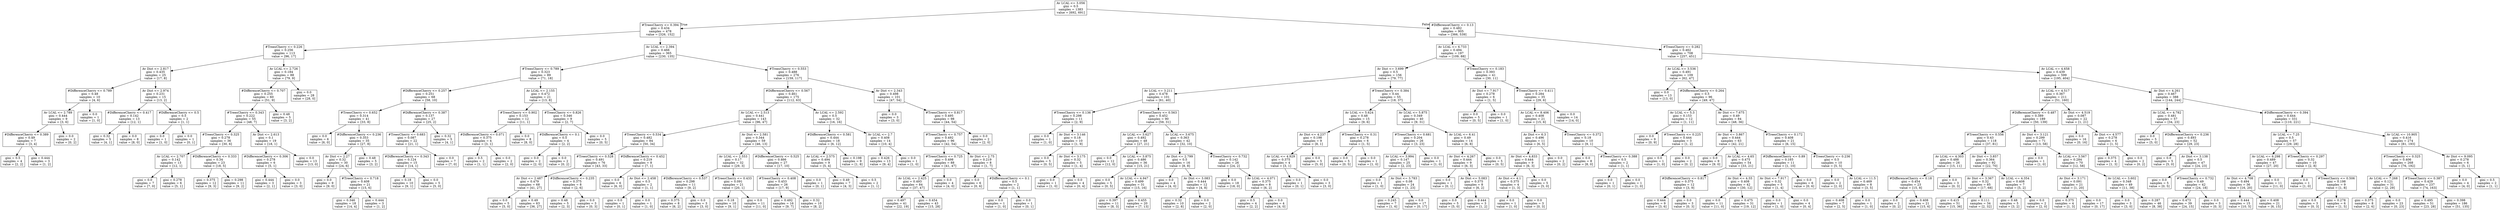 digraph Tree {
node [shape=box] ;
0 [label="Av LCAL <= 3.056\ngini = 0.5\nsamples = 1383\nvalue = [692, 691]"] ;
1 [label="#TreesCherry <= 0.394\ngini = 0.434\nsamples = 478\nvalue = [326, 152]"] ;
0 -> 1 [labeldistance=2.5, labelangle=45, headlabel="True"] ;
2 [label="#TreesCherry <= 0.226\ngini = 0.256\nsamples = 113\nvalue = [96, 17]"] ;
1 -> 2 ;
3 [label="Av Dist <= 2.817\ngini = 0.435\nsamples = 25\nvalue = [17, 8]"] ;
2 -> 3 ;
4 [label="#DifferenceCherry <= 0.789\ngini = 0.48\nsamples = 10\nvalue = [4, 6]"] ;
3 -> 4 ;
5 [label="Av LCAL <= 2.789\ngini = 0.444\nsamples = 9\nvalue = [3, 6]"] ;
4 -> 5 ;
6 [label="#DifferenceCherry <= 0.389\ngini = 0.49\nsamples = 7\nvalue = [3, 4]"] ;
5 -> 6 ;
7 [label="gini = 0.5\nsamples = 4\nvalue = [2, 2]"] ;
6 -> 7 ;
8 [label="gini = 0.444\nsamples = 3\nvalue = [1, 2]"] ;
6 -> 8 ;
9 [label="gini = 0.0\nsamples = 2\nvalue = [0, 2]"] ;
5 -> 9 ;
10 [label="gini = 0.0\nsamples = 1\nvalue = [1, 0]"] ;
4 -> 10 ;
11 [label="Av Dist <= 2.974\ngini = 0.231\nsamples = 15\nvalue = [13, 2]"] ;
3 -> 11 ;
12 [label="#DifferenceCherry <= 0.417\ngini = 0.142\nsamples = 13\nvalue = [12, 1]"] ;
11 -> 12 ;
13 [label="gini = 0.32\nsamples = 5\nvalue = [4, 1]"] ;
12 -> 13 ;
14 [label="gini = 0.0\nsamples = 8\nvalue = [8, 0]"] ;
12 -> 14 ;
15 [label="#DifferenceCherry <= 0.5\ngini = 0.5\nsamples = 2\nvalue = [1, 1]"] ;
11 -> 15 ;
16 [label="gini = 0.0\nsamples = 1\nvalue = [1, 0]"] ;
15 -> 16 ;
17 [label="gini = 0.0\nsamples = 1\nvalue = [0, 1]"] ;
15 -> 17 ;
18 [label="Av LCAL <= 2.726\ngini = 0.184\nsamples = 88\nvalue = [79, 9]"] ;
2 -> 18 ;
19 [label="#DifferenceCherry <= 0.707\ngini = 0.255\nsamples = 60\nvalue = [51, 9]"] ;
18 -> 19 ;
20 [label="#TreesCherry <= 0.343\ngini = 0.222\nsamples = 55\nvalue = [48, 7]"] ;
19 -> 20 ;
21 [label="#TreesCherry <= 0.325\ngini = 0.278\nsamples = 36\nvalue = [30, 6]"] ;
20 -> 21 ;
22 [label="Av LCAL <= 2.707\ngini = 0.142\nsamples = 13\nvalue = [12, 1]"] ;
21 -> 22 ;
23 [label="gini = 0.0\nsamples = 7\nvalue = [7, 0]"] ;
22 -> 23 ;
24 [label="gini = 0.278\nsamples = 6\nvalue = [5, 1]"] ;
22 -> 24 ;
25 [label="#DifferenceCherry <= 0.333\ngini = 0.34\nsamples = 23\nvalue = [18, 5]"] ;
21 -> 25 ;
26 [label="gini = 0.375\nsamples = 12\nvalue = [9, 3]"] ;
25 -> 26 ;
27 [label="gini = 0.298\nsamples = 11\nvalue = [9, 2]"] ;
25 -> 27 ;
28 [label="Av Dist <= 2.613\ngini = 0.1\nsamples = 19\nvalue = [18, 1]"] ;
20 -> 28 ;
29 [label="#DifferenceCherry <= 0.306\ngini = 0.278\nsamples = 6\nvalue = [5, 1]"] ;
28 -> 29 ;
30 [label="gini = 0.444\nsamples = 3\nvalue = [2, 1]"] ;
29 -> 30 ;
31 [label="gini = 0.0\nsamples = 3\nvalue = [3, 0]"] ;
29 -> 31 ;
32 [label="gini = 0.0\nsamples = 13\nvalue = [13, 0]"] ;
28 -> 32 ;
33 [label="gini = 0.48\nsamples = 5\nvalue = [3, 2]"] ;
19 -> 33 ;
34 [label="gini = 0.0\nsamples = 28\nvalue = [28, 0]"] ;
18 -> 34 ;
35 [label="Av LCAL <= 2.394\ngini = 0.466\nsamples = 365\nvalue = [230, 135]"] ;
1 -> 35 ;
36 [label="#TreesCherry <= 0.789\ngini = 0.323\nsamples = 89\nvalue = [71, 18]"] ;
35 -> 36 ;
37 [label="#DifferenceCherry <= 0.257\ngini = 0.251\nsamples = 68\nvalue = [58, 10]"] ;
36 -> 37 ;
38 [label="#TreesCherry <= 0.652\ngini = 0.314\nsamples = 41\nvalue = [33, 8]"] ;
37 -> 38 ;
39 [label="gini = 0.0\nsamples = 6\nvalue = [6, 0]"] ;
38 -> 39 ;
40 [label="#DifferenceCherry <= 0.236\ngini = 0.353\nsamples = 35\nvalue = [27, 8]"] ;
38 -> 40 ;
41 [label="Av Dist <= 2.27\ngini = 0.32\nsamples = 30\nvalue = [24, 6]"] ;
40 -> 41 ;
42 [label="gini = 0.0\nsamples = 9\nvalue = [9, 0]"] ;
41 -> 42 ;
43 [label="#TreesCherry <= 0.718\ngini = 0.408\nsamples = 21\nvalue = [15, 6]"] ;
41 -> 43 ;
44 [label="gini = 0.346\nsamples = 18\nvalue = [14, 4]"] ;
43 -> 44 ;
45 [label="gini = 0.444\nsamples = 3\nvalue = [1, 2]"] ;
43 -> 45 ;
46 [label="gini = 0.48\nsamples = 5\nvalue = [3, 2]"] ;
40 -> 46 ;
47 [label="#DifferenceCherry <= 0.387\ngini = 0.137\nsamples = 27\nvalue = [25, 2]"] ;
37 -> 47 ;
48 [label="#TreesCherry <= 0.683\ngini = 0.087\nsamples = 22\nvalue = [21, 1]"] ;
47 -> 48 ;
49 [label="#DifferenceCherry <= 0.343\ngini = 0.124\nsamples = 15\nvalue = [14, 1]"] ;
48 -> 49 ;
50 [label="gini = 0.18\nsamples = 10\nvalue = [9, 1]"] ;
49 -> 50 ;
51 [label="gini = 0.0\nsamples = 5\nvalue = [5, 0]"] ;
49 -> 51 ;
52 [label="gini = 0.0\nsamples = 7\nvalue = [7, 0]"] ;
48 -> 52 ;
53 [label="gini = 0.32\nsamples = 5\nvalue = [4, 1]"] ;
47 -> 53 ;
54 [label="Av LCAL <= 2.155\ngini = 0.472\nsamples = 21\nvalue = [13, 8]"] ;
36 -> 54 ;
55 [label="#TreesCherry <= 0.902\ngini = 0.153\nsamples = 12\nvalue = [11, 1]"] ;
54 -> 55 ;
56 [label="#DifferenceCherry <= 0.071\ngini = 0.375\nsamples = 4\nvalue = [3, 1]"] ;
55 -> 56 ;
57 [label="gini = 0.5\nsamples = 2\nvalue = [1, 1]"] ;
56 -> 57 ;
58 [label="gini = 0.0\nsamples = 2\nvalue = [2, 0]"] ;
56 -> 58 ;
59 [label="gini = 0.0\nsamples = 8\nvalue = [8, 0]"] ;
55 -> 59 ;
60 [label="#TreesCherry <= 0.826\ngini = 0.346\nsamples = 9\nvalue = [2, 7]"] ;
54 -> 60 ;
61 [label="#DifferenceCherry <= 0.1\ngini = 0.5\nsamples = 4\nvalue = [2, 2]"] ;
60 -> 61 ;
62 [label="gini = 0.0\nsamples = 2\nvalue = [2, 0]"] ;
61 -> 62 ;
63 [label="gini = 0.0\nsamples = 2\nvalue = [0, 2]"] ;
61 -> 63 ;
64 [label="gini = 0.0\nsamples = 5\nvalue = [0, 5]"] ;
60 -> 64 ;
65 [label="#TreesCherry <= 0.553\ngini = 0.488\nsamples = 276\nvalue = [159, 117]"] ;
35 -> 65 ;
66 [label="#DifferenceCherry <= 0.567\ngini = 0.461\nsamples = 175\nvalue = [112, 63]"] ;
65 -> 66 ;
67 [label="Av LCAL <= 2.513\ngini = 0.441\nsamples = 143\nvalue = [96, 47]"] ;
66 -> 67 ;
68 [label="#TreesCherry <= 0.534\ngini = 0.482\nsamples = 84\nvalue = [50, 34]"] ;
67 -> 68 ;
69 [label="#TreesCherry <= 0.528\ngini = 0.491\nsamples = 76\nvalue = [43, 33]"] ;
68 -> 69 ;
70 [label="Av Dist <= 2.487\ngini = 0.479\nsamples = 68\nvalue = [41, 27]"] ;
69 -> 70 ;
71 [label="gini = 0.0\nsamples = 5\nvalue = [5, 0]"] ;
70 -> 71 ;
72 [label="gini = 0.49\nsamples = 63\nvalue = [36, 27]"] ;
70 -> 72 ;
73 [label="#DifferenceCherry <= 0.235\ngini = 0.375\nsamples = 8\nvalue = [2, 6]"] ;
69 -> 73 ;
74 [label="gini = 0.48\nsamples = 5\nvalue = [2, 3]"] ;
73 -> 74 ;
75 [label="gini = 0.0\nsamples = 3\nvalue = [0, 3]"] ;
73 -> 75 ;
76 [label="#DifferenceCherry <= 0.452\ngini = 0.219\nsamples = 8\nvalue = [7, 1]"] ;
68 -> 76 ;
77 [label="gini = 0.0\nsamples = 6\nvalue = [6, 0]"] ;
76 -> 77 ;
78 [label="Av Dist <= 2.458\ngini = 0.5\nsamples = 2\nvalue = [1, 1]"] ;
76 -> 78 ;
79 [label="gini = 0.0\nsamples = 1\nvalue = [0, 1]"] ;
78 -> 79 ;
80 [label="gini = 0.0\nsamples = 1\nvalue = [1, 0]"] ;
78 -> 80 ;
81 [label="Av Dist <= 2.581\ngini = 0.344\nsamples = 59\nvalue = [46, 13]"] ;
67 -> 81 ;
82 [label="Av LCAL <= 2.553\ngini = 0.17\nsamples = 32\nvalue = [29, 3]"] ;
81 -> 82 ;
83 [label="#DifferenceCherry <= 0.537\ngini = 0.298\nsamples = 11\nvalue = [9, 2]"] ;
82 -> 83 ;
84 [label="gini = 0.375\nsamples = 8\nvalue = [6, 2]"] ;
83 -> 84 ;
85 [label="gini = 0.0\nsamples = 3\nvalue = [3, 0]"] ;
83 -> 85 ;
86 [label="#TreesCherry <= 0.433\ngini = 0.091\nsamples = 21\nvalue = [20, 1]"] ;
82 -> 86 ;
87 [label="gini = 0.18\nsamples = 10\nvalue = [9, 1]"] ;
86 -> 87 ;
88 [label="gini = 0.0\nsamples = 11\nvalue = [11, 0]"] ;
86 -> 88 ;
89 [label="#DifferenceCherry <= 0.525\ngini = 0.466\nsamples = 27\nvalue = [17, 10]"] ;
81 -> 89 ;
90 [label="#TreesCherry <= 0.408\ngini = 0.453\nsamples = 26\nvalue = [17, 9]"] ;
89 -> 90 ;
91 [label="gini = 0.492\nsamples = 16\nvalue = [9, 7]"] ;
90 -> 91 ;
92 [label="gini = 0.32\nsamples = 10\nvalue = [8, 2]"] ;
90 -> 92 ;
93 [label="gini = 0.0\nsamples = 1\nvalue = [0, 1]"] ;
89 -> 93 ;
94 [label="Av LCAL <= 2.592\ngini = 0.5\nsamples = 32\nvalue = [16, 16]"] ;
66 -> 94 ;
95 [label="#DifferenceCherry <= 0.581\ngini = 0.444\nsamples = 18\nvalue = [6, 12]"] ;
94 -> 95 ;
96 [label="Av LCAL <= 2.575\ngini = 0.494\nsamples = 9\nvalue = [5, 4]"] ;
95 -> 96 ;
97 [label="gini = 0.49\nsamples = 7\nvalue = [4, 3]"] ;
96 -> 97 ;
98 [label="gini = 0.5\nsamples = 2\nvalue = [1, 1]"] ;
96 -> 98 ;
99 [label="gini = 0.198\nsamples = 9\nvalue = [1, 8]"] ;
95 -> 99 ;
100 [label="Av LCAL <= 2.7\ngini = 0.408\nsamples = 14\nvalue = [10, 4]"] ;
94 -> 100 ;
101 [label="gini = 0.426\nsamples = 13\nvalue = [9, 4]"] ;
100 -> 101 ;
102 [label="gini = 0.0\nsamples = 1\nvalue = [1, 0]"] ;
100 -> 102 ;
103 [label="Av Dist <= 2.343\ngini = 0.498\nsamples = 101\nvalue = [47, 54]"] ;
65 -> 103 ;
104 [label="gini = 0.0\nsamples = 3\nvalue = [3, 0]"] ;
103 -> 104 ;
105 [label="#TreesCherry <= 0.817\ngini = 0.495\nsamples = 98\nvalue = [44, 54]"] ;
103 -> 105 ;
106 [label="#TreesCherry <= 0.757\ngini = 0.492\nsamples = 96\nvalue = [42, 54]"] ;
105 -> 106 ;
107 [label="#TreesCherry <= 0.725\ngini = 0.498\nsamples = 88\nvalue = [41, 47]"] ;
106 -> 107 ;
108 [label="Av LCAL <= 2.425\ngini = 0.493\nsamples = 84\nvalue = [37, 47]"] ;
107 -> 108 ;
109 [label="gini = 0.497\nsamples = 41\nvalue = [22, 19]"] ;
108 -> 109 ;
110 [label="gini = 0.454\nsamples = 43\nvalue = [15, 28]"] ;
108 -> 110 ;
111 [label="gini = 0.0\nsamples = 4\nvalue = [4, 0]"] ;
107 -> 111 ;
112 [label="Av Dist <= 2.75\ngini = 0.219\nsamples = 8\nvalue = [1, 7]"] ;
106 -> 112 ;
113 [label="gini = 0.0\nsamples = 6\nvalue = [0, 6]"] ;
112 -> 113 ;
114 [label="#DifferenceCherry <= 0.1\ngini = 0.5\nsamples = 2\nvalue = [1, 1]"] ;
112 -> 114 ;
115 [label="gini = 0.0\nsamples = 1\nvalue = [1, 0]"] ;
114 -> 115 ;
116 [label="gini = 0.0\nsamples = 1\nvalue = [0, 1]"] ;
114 -> 116 ;
117 [label="gini = 0.0\nsamples = 2\nvalue = [2, 0]"] ;
105 -> 117 ;
118 [label="#DifferenceCherry <= 0.13\ngini = 0.482\nsamples = 905\nvalue = [366, 539]"] ;
0 -> 118 [labeldistance=2.5, labelangle=-45, headlabel="False"] ;
119 [label="Av LCAL <= 6.733\ngini = 0.494\nsamples = 197\nvalue = [109, 88]"] ;
118 -> 119 ;
120 [label="Av Dist <= 3.699\ngini = 0.5\nsamples = 156\nvalue = [79, 77]"] ;
119 -> 120 ;
121 [label="Av LCAL <= 3.211\ngini = 0.478\nsamples = 101\nvalue = [61, 40]"] ;
120 -> 121 ;
122 [label="#TreesCherry <= 0.136\ngini = 0.298\nsamples = 11\nvalue = [2, 9]"] ;
121 -> 122 ;
123 [label="gini = 0.0\nsamples = 1\nvalue = [1, 0]"] ;
122 -> 123 ;
124 [label="Av Dist <= 3.146\ngini = 0.18\nsamples = 10\nvalue = [1, 9]"] ;
122 -> 124 ;
125 [label="gini = 0.0\nsamples = 5\nvalue = [0, 5]"] ;
124 -> 125 ;
126 [label="Av Dist <= 3.175\ngini = 0.32\nsamples = 5\nvalue = [1, 4]"] ;
124 -> 126 ;
127 [label="gini = 0.0\nsamples = 1\nvalue = [1, 0]"] ;
126 -> 127 ;
128 [label="gini = 0.0\nsamples = 4\nvalue = [0, 4]"] ;
126 -> 128 ;
129 [label="#TreesCherry <= 0.563\ngini = 0.452\nsamples = 90\nvalue = [59, 31]"] ;
121 -> 129 ;
130 [label="Av LCAL <= 3.627\ngini = 0.492\nsamples = 48\nvalue = [27, 21]"] ;
129 -> 130 ;
131 [label="gini = 0.0\nsamples = 12\nvalue = [12, 0]"] ;
130 -> 131 ;
132 [label="Av LCAL <= 3.875\ngini = 0.486\nsamples = 36\nvalue = [15, 21]"] ;
130 -> 132 ;
133 [label="gini = 0.0\nsamples = 5\nvalue = [0, 5]"] ;
132 -> 133 ;
134 [label="Av LCAL <= 4.947\ngini = 0.499\nsamples = 31\nvalue = [15, 16]"] ;
132 -> 134 ;
135 [label="gini = 0.397\nsamples = 11\nvalue = [8, 3]"] ;
134 -> 135 ;
136 [label="gini = 0.455\nsamples = 20\nvalue = [7, 13]"] ;
134 -> 136 ;
137 [label="Av LCAL <= 3.675\ngini = 0.363\nsamples = 42\nvalue = [32, 10]"] ;
129 -> 137 ;
138 [label="Av Dist <= 2.799\ngini = 0.5\nsamples = 16\nvalue = [8, 8]"] ;
137 -> 138 ;
139 [label="gini = 0.0\nsamples = 4\nvalue = [4, 0]"] ;
138 -> 139 ;
140 [label="Av Dist <= 3.083\ngini = 0.444\nsamples = 12\nvalue = [4, 8]"] ;
138 -> 140 ;
141 [label="gini = 0.32\nsamples = 10\nvalue = [2, 8]"] ;
140 -> 141 ;
142 [label="gini = 0.0\nsamples = 2\nvalue = [2, 0]"] ;
140 -> 142 ;
143 [label="#TreesCherry <= 0.732\ngini = 0.142\nsamples = 26\nvalue = [24, 2]"] ;
137 -> 143 ;
144 [label="gini = 0.0\nsamples = 18\nvalue = [18, 0]"] ;
143 -> 144 ;
145 [label="Av LCAL <= 4.071\ngini = 0.375\nsamples = 8\nvalue = [6, 2]"] ;
143 -> 145 ;
146 [label="gini = 0.5\nsamples = 4\nvalue = [2, 2]"] ;
145 -> 146 ;
147 [label="gini = 0.0\nsamples = 4\nvalue = [4, 0]"] ;
145 -> 147 ;
148 [label="#TreesCherry <= 0.384\ngini = 0.44\nsamples = 55\nvalue = [18, 37]"] ;
120 -> 148 ;
149 [label="Av LCAL <= 5.624\ngini = 0.48\nsamples = 15\nvalue = [9, 6]"] ;
148 -> 149 ;
150 [label="Av Dist <= 4.237\ngini = 0.198\nsamples = 9\nvalue = [8, 1]"] ;
149 -> 150 ;
151 [label="Av LCAL <= 4.929\ngini = 0.375\nsamples = 4\nvalue = [3, 1]"] ;
150 -> 151 ;
152 [label="gini = 0.0\nsamples = 1\nvalue = [0, 1]"] ;
151 -> 152 ;
153 [label="gini = 0.0\nsamples = 3\nvalue = [3, 0]"] ;
151 -> 153 ;
154 [label="gini = 0.0\nsamples = 5\nvalue = [5, 0]"] ;
150 -> 154 ;
155 [label="#TreesCherry <= 0.31\ngini = 0.278\nsamples = 6\nvalue = [1, 5]"] ;
149 -> 155 ;
156 [label="gini = 0.0\nsamples = 5\nvalue = [0, 5]"] ;
155 -> 156 ;
157 [label="gini = 0.0\nsamples = 1\nvalue = [1, 0]"] ;
155 -> 157 ;
158 [label="Av LCAL <= 5.875\ngini = 0.349\nsamples = 40\nvalue = [9, 31]"] ;
148 -> 158 ;
159 [label="#TreesCherry <= 0.681\ngini = 0.204\nsamples = 26\nvalue = [3, 23]"] ;
158 -> 159 ;
160 [label="Av LCAL <= 3.994\ngini = 0.147\nsamples = 25\nvalue = [2, 23]"] ;
159 -> 160 ;
161 [label="gini = 0.0\nsamples = 1\nvalue = [1, 0]"] ;
160 -> 161 ;
162 [label="Av Dist <= 3.783\ngini = 0.08\nsamples = 24\nvalue = [1, 23]"] ;
160 -> 162 ;
163 [label="gini = 0.245\nsamples = 7\nvalue = [1, 6]"] ;
162 -> 163 ;
164 [label="gini = 0.0\nsamples = 17\nvalue = [0, 17]"] ;
162 -> 164 ;
165 [label="gini = 0.0\nsamples = 1\nvalue = [1, 0]"] ;
159 -> 165 ;
166 [label="Av LCAL <= 6.41\ngini = 0.49\nsamples = 14\nvalue = [6, 8]"] ;
158 -> 166 ;
167 [label="Av Dist <= 4.267\ngini = 0.444\nsamples = 9\nvalue = [6, 3]"] ;
166 -> 167 ;
168 [label="gini = 0.0\nsamples = 1\nvalue = [0, 1]"] ;
167 -> 168 ;
169 [label="Av Dist <= 5.083\ngini = 0.375\nsamples = 8\nvalue = [6, 2]"] ;
167 -> 169 ;
170 [label="gini = 0.0\nsamples = 5\nvalue = [5, 0]"] ;
169 -> 170 ;
171 [label="gini = 0.444\nsamples = 3\nvalue = [1, 2]"] ;
169 -> 171 ;
172 [label="gini = 0.0\nsamples = 5\nvalue = [0, 5]"] ;
166 -> 172 ;
173 [label="#TreesCherry <= 0.183\ngini = 0.393\nsamples = 41\nvalue = [30, 11]"] ;
119 -> 173 ;
174 [label="Av Dist <= 7.917\ngini = 0.278\nsamples = 6\nvalue = [1, 5]"] ;
173 -> 174 ;
175 [label="gini = 0.0\nsamples = 5\nvalue = [0, 5]"] ;
174 -> 175 ;
176 [label="gini = 0.0\nsamples = 1\nvalue = [1, 0]"] ;
174 -> 176 ;
177 [label="#TreesCherry <= 0.411\ngini = 0.284\nsamples = 35\nvalue = [29, 6]"] ;
173 -> 177 ;
178 [label="Av LCAL <= 8.406\ngini = 0.408\nsamples = 21\nvalue = [15, 6]"] ;
177 -> 178 ;
179 [label="Av Dist <= 6.3\ngini = 0.496\nsamples = 11\nvalue = [6, 5]"] ;
178 -> 179 ;
180 [label="Av Dist <= 4.833\ngini = 0.444\nsamples = 9\nvalue = [6, 3]"] ;
179 -> 180 ;
181 [label="Av Dist <= 4.1\ngini = 0.375\nsamples = 4\nvalue = [1, 3]"] ;
180 -> 181 ;
182 [label="gini = 0.0\nsamples = 1\nvalue = [1, 0]"] ;
181 -> 182 ;
183 [label="gini = 0.0\nsamples = 3\nvalue = [0, 3]"] ;
181 -> 183 ;
184 [label="gini = 0.0\nsamples = 5\nvalue = [5, 0]"] ;
180 -> 184 ;
185 [label="gini = 0.0\nsamples = 2\nvalue = [0, 2]"] ;
179 -> 185 ;
186 [label="#TreesCherry <= 0.372\ngini = 0.18\nsamples = 10\nvalue = [9, 1]"] ;
178 -> 186 ;
187 [label="gini = 0.0\nsamples = 8\nvalue = [8, 0]"] ;
186 -> 187 ;
188 [label="#TreesCherry <= 0.388\ngini = 0.5\nsamples = 2\nvalue = [1, 1]"] ;
186 -> 188 ;
189 [label="gini = 0.0\nsamples = 1\nvalue = [0, 1]"] ;
188 -> 189 ;
190 [label="gini = 0.0\nsamples = 1\nvalue = [1, 0]"] ;
188 -> 190 ;
191 [label="gini = 0.0\nsamples = 14\nvalue = [14, 0]"] ;
177 -> 191 ;
192 [label="#TreesCherry <= 0.282\ngini = 0.462\nsamples = 708\nvalue = [257, 451]"] ;
118 -> 192 ;
193 [label="Av LCAL <= 3.536\ngini = 0.491\nsamples = 109\nvalue = [62, 47]"] ;
192 -> 193 ;
194 [label="gini = 0.0\nsamples = 13\nvalue = [13, 0]"] ;
193 -> 194 ;
195 [label="#DifferenceCherry <= 0.264\ngini = 0.5\nsamples = 96\nvalue = [49, 47]"] ;
193 -> 195 ;
196 [label="Av LCAL <= 5.3\ngini = 0.153\nsamples = 12\nvalue = [1, 11]"] ;
195 -> 196 ;
197 [label="gini = 0.0\nsamples = 9\nvalue = [0, 9]"] ;
196 -> 197 ;
198 [label="#TreesCherry <= 0.225\ngini = 0.444\nsamples = 3\nvalue = [1, 2]"] ;
196 -> 198 ;
199 [label="gini = 0.0\nsamples = 1\nvalue = [1, 0]"] ;
198 -> 199 ;
200 [label="gini = 0.0\nsamples = 2\nvalue = [0, 2]"] ;
198 -> 200 ;
201 [label="Av Dist <= 7.675\ngini = 0.49\nsamples = 84\nvalue = [48, 36]"] ;
195 -> 201 ;
202 [label="Av Dist <= 3.867\ngini = 0.444\nsamples = 63\nvalue = [42, 21]"] ;
201 -> 202 ;
203 [label="gini = 0.0\nsamples = 9\nvalue = [9, 0]"] ;
202 -> 203 ;
204 [label="Av LCAL <= 4.65\ngini = 0.475\nsamples = 54\nvalue = [33, 21]"] ;
202 -> 204 ;
205 [label="#DifferenceCherry <= 0.817\ngini = 0.375\nsamples = 12\nvalue = [3, 9]"] ;
204 -> 205 ;
206 [label="gini = 0.444\nsamples = 9\nvalue = [3, 6]"] ;
205 -> 206 ;
207 [label="gini = 0.0\nsamples = 3\nvalue = [0, 3]"] ;
205 -> 207 ;
208 [label="Av Dist <= 4.55\ngini = 0.408\nsamples = 42\nvalue = [30, 12]"] ;
204 -> 208 ;
209 [label="gini = 0.0\nsamples = 11\nvalue = [11, 0]"] ;
208 -> 209 ;
210 [label="gini = 0.475\nsamples = 31\nvalue = [19, 12]"] ;
208 -> 210 ;
211 [label="#TreesCherry <= 0.172\ngini = 0.408\nsamples = 21\nvalue = [6, 15]"] ;
201 -> 211 ;
212 [label="#DifferenceCherry <= 0.89\ngini = 0.165\nsamples = 11\nvalue = [1, 10]"] ;
211 -> 212 ;
213 [label="Av Dist <= 7.917\ngini = 0.32\nsamples = 5\nvalue = [1, 4]"] ;
212 -> 213 ;
214 [label="gini = 0.0\nsamples = 1\nvalue = [1, 0]"] ;
213 -> 214 ;
215 [label="gini = 0.0\nsamples = 4\nvalue = [0, 4]"] ;
213 -> 215 ;
216 [label="gini = 0.0\nsamples = 6\nvalue = [0, 6]"] ;
212 -> 216 ;
217 [label="#TreesCherry <= 0.236\ngini = 0.5\nsamples = 10\nvalue = [5, 5]"] ;
211 -> 217 ;
218 [label="gini = 0.0\nsamples = 2\nvalue = [2, 0]"] ;
217 -> 218 ;
219 [label="Av LCAL <= 11.5\ngini = 0.469\nsamples = 8\nvalue = [3, 5]"] ;
217 -> 219 ;
220 [label="gini = 0.408\nsamples = 7\nvalue = [2, 5]"] ;
219 -> 220 ;
221 [label="gini = 0.0\nsamples = 1\nvalue = [1, 0]"] ;
219 -> 221 ;
222 [label="Av LCAL <= 4.658\ngini = 0.439\nsamples = 599\nvalue = [195, 404]"] ;
192 -> 222 ;
223 [label="Av LCAL <= 4.517\ngini = 0.367\nsamples = 211\nvalue = [51, 160]"] ;
222 -> 223 ;
224 [label="#DifferenceCherry <= 0.487\ngini = 0.389\nsamples = 189\nvalue = [50, 139]"] ;
223 -> 224 ;
225 [label="#TreesCherry <= 0.556\ngini = 0.43\nsamples = 118\nvalue = [37, 81]"] ;
224 -> 225 ;
226 [label="Av LCAL <= 4.303\ngini = 0.488\nsamples = 26\nvalue = [15, 11]"] ;
225 -> 226 ;
227 [label="#DifferenceCherry <= 0.18\ngini = 0.454\nsamples = 23\nvalue = [15, 8]"] ;
226 -> 227 ;
228 [label="gini = 0.0\nsamples = 2\nvalue = [0, 2]"] ;
227 -> 228 ;
229 [label="gini = 0.408\nsamples = 21\nvalue = [15, 6]"] ;
227 -> 229 ;
230 [label="gini = 0.0\nsamples = 3\nvalue = [0, 3]"] ;
226 -> 230 ;
231 [label="Av Dist <= 3.857\ngini = 0.364\nsamples = 92\nvalue = [22, 70]"] ;
225 -> 231 ;
232 [label="Av Dist <= 3.367\ngini = 0.32\nsamples = 85\nvalue = [17, 68]"] ;
231 -> 232 ;
233 [label="gini = 0.415\nsamples = 51\nvalue = [15, 36]"] ;
232 -> 233 ;
234 [label="gini = 0.111\nsamples = 34\nvalue = [2, 32]"] ;
232 -> 234 ;
235 [label="Av LCAL <= 4.354\ngini = 0.408\nsamples = 7\nvalue = [5, 2]"] ;
231 -> 235 ;
236 [label="gini = 0.48\nsamples = 5\nvalue = [3, 2]"] ;
235 -> 236 ;
237 [label="gini = 0.0\nsamples = 2\nvalue = [2, 0]"] ;
235 -> 237 ;
238 [label="Av Dist <= 3.121\ngini = 0.299\nsamples = 71\nvalue = [13, 58]"] ;
224 -> 238 ;
239 [label="gini = 0.0\nsamples = 1\nvalue = [1, 0]"] ;
238 -> 239 ;
240 [label="Av LCAL <= 3.567\ngini = 0.284\nsamples = 70\nvalue = [12, 58]"] ;
238 -> 240 ;
241 [label="Av Dist <= 3.171\ngini = 0.091\nsamples = 21\nvalue = [1, 20]"] ;
240 -> 241 ;
242 [label="gini = 0.375\nsamples = 4\nvalue = [1, 3]"] ;
241 -> 242 ;
243 [label="gini = 0.0\nsamples = 17\nvalue = [0, 17]"] ;
241 -> 243 ;
244 [label="Av LCAL <= 3.602\ngini = 0.348\nsamples = 49\nvalue = [11, 38]"] ;
240 -> 244 ;
245 [label="gini = 0.0\nsamples = 3\nvalue = [3, 0]"] ;
244 -> 245 ;
246 [label="gini = 0.287\nsamples = 46\nvalue = [8, 38]"] ;
244 -> 246 ;
247 [label="Av Dist <= 4.519\ngini = 0.087\nsamples = 22\nvalue = [1, 21]"] ;
223 -> 247 ;
248 [label="gini = 0.0\nsamples = 16\nvalue = [0, 16]"] ;
247 -> 248 ;
249 [label="Av Dist <= 4.577\ngini = 0.278\nsamples = 6\nvalue = [1, 5]"] ;
247 -> 249 ;
250 [label="gini = 0.375\nsamples = 4\nvalue = [1, 3]"] ;
249 -> 250 ;
251 [label="gini = 0.0\nsamples = 2\nvalue = [0, 2]"] ;
249 -> 251 ;
252 [label="Av Dist <= 4.261\ngini = 0.467\nsamples = 388\nvalue = [144, 244]"] ;
222 -> 252 ;
253 [label="Av LCAL <= 4.782\ngini = 0.481\nsamples = 57\nvalue = [34, 23]"] ;
252 -> 253 ;
254 [label="gini = 0.0\nsamples = 5\nvalue = [5, 0]"] ;
253 -> 254 ;
255 [label="#DifferenceCherry <= 0.236\ngini = 0.493\nsamples = 52\nvalue = [29, 23]"] ;
253 -> 255 ;
256 [label="gini = 0.0\nsamples = 5\nvalue = [5, 0]"] ;
255 -> 256 ;
257 [label="Av Dist <= 3.138\ngini = 0.5\nsamples = 47\nvalue = [24, 23]"] ;
255 -> 257 ;
258 [label="gini = 0.0\nsamples = 5\nvalue = [0, 5]"] ;
257 -> 258 ;
259 [label="#TreesCherry <= 0.732\ngini = 0.49\nsamples = 42\nvalue = [24, 18]"] ;
257 -> 259 ;
260 [label="gini = 0.473\nsamples = 39\nvalue = [24, 15]"] ;
259 -> 260 ;
261 [label="gini = 0.0\nsamples = 3\nvalue = [0, 3]"] ;
259 -> 261 ;
262 [label="#DifferenceCherry <= 0.394\ngini = 0.444\nsamples = 331\nvalue = [110, 221]"] ;
252 -> 262 ;
263 [label="Av LCAL <= 7.25\ngini = 0.5\nsamples = 57\nvalue = [29, 28]"] ;
262 -> 263 ;
264 [label="Av LCAL <= 6.298\ngini = 0.489\nsamples = 47\nvalue = [27, 20]"] ;
263 -> 264 ;
265 [label="Av Dist <= 4.708\ngini = 0.494\nsamples = 36\nvalue = [16, 20]"] ;
264 -> 265 ;
266 [label="gini = 0.444\nsamples = 15\nvalue = [10, 5]"] ;
265 -> 266 ;
267 [label="gini = 0.408\nsamples = 21\nvalue = [6, 15]"] ;
265 -> 267 ;
268 [label="gini = 0.0\nsamples = 11\nvalue = [11, 0]"] ;
264 -> 268 ;
269 [label="#TreesCherry <= 0.297\ngini = 0.32\nsamples = 10\nvalue = [2, 8]"] ;
263 -> 269 ;
270 [label="gini = 0.0\nsamples = 1\nvalue = [1, 0]"] ;
269 -> 270 ;
271 [label="#TreesCherry <= 0.506\ngini = 0.198\nsamples = 9\nvalue = [1, 8]"] ;
269 -> 271 ;
272 [label="gini = 0.0\nsamples = 3\nvalue = [0, 3]"] ;
271 -> 272 ;
273 [label="gini = 0.278\nsamples = 6\nvalue = [1, 5]"] ;
271 -> 273 ;
274 [label="Av LCAL <= 10.905\ngini = 0.416\nsamples = 274\nvalue = [81, 193]"] ;
262 -> 274 ;
275 [label="#TreesCherry <= 0.325\ngini = 0.406\nsamples = 268\nvalue = [76, 192]"] ;
274 -> 275 ;
276 [label="Av LCAL <= 7.268\ngini = 0.121\nsamples = 31\nvalue = [2, 29]"] ;
275 -> 276 ;
277 [label="gini = 0.375\nsamples = 8\nvalue = [2, 6]"] ;
276 -> 277 ;
278 [label="gini = 0.0\nsamples = 23\nvalue = [0, 23]"] ;
276 -> 278 ;
279 [label="#TreesCherry <= 0.387\ngini = 0.429\nsamples = 237\nvalue = [74, 163]"] ;
275 -> 279 ;
280 [label="gini = 0.495\nsamples = 51\nvalue = [23, 28]"] ;
279 -> 280 ;
281 [label="gini = 0.398\nsamples = 186\nvalue = [51, 135]"] ;
279 -> 281 ;
282 [label="Av Dist <= 9.095\ngini = 0.278\nsamples = 6\nvalue = [5, 1]"] ;
274 -> 282 ;
283 [label="gini = 0.0\nsamples = 4\nvalue = [4, 0]"] ;
282 -> 283 ;
284 [label="gini = 0.5\nsamples = 2\nvalue = [1, 1]"] ;
282 -> 284 ;
}